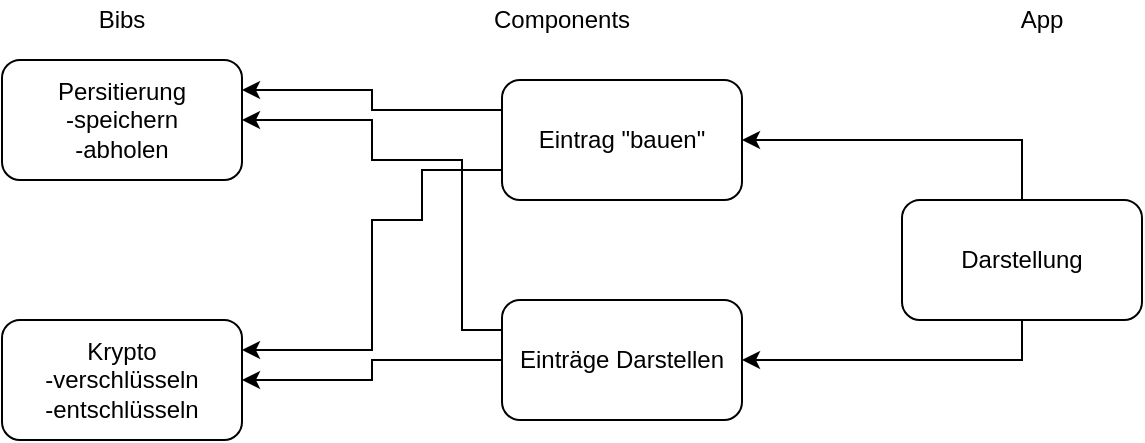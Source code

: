 <mxfile version="13.7.9" type="device" pages="2"><diagram id="TI19nVI5cJv0W-hRU3pK" name="frist draw"><mxGraphModel dx="1086" dy="846" grid="1" gridSize="10" guides="1" tooltips="1" connect="1" arrows="1" fold="1" page="1" pageScale="1" pageWidth="827" pageHeight="1169" math="0" shadow="0"><root><mxCell id="0"/><mxCell id="1" parent="0"/><mxCell id="gIDjWSZmTl2XRNvvkiui-2" value="Persitierung&lt;br&gt;-speichern&lt;br&gt;-abholen" style="rounded=1;whiteSpace=wrap;html=1;" parent="1" vertex="1"><mxGeometry x="80" y="180" width="120" height="60" as="geometry"/></mxCell><mxCell id="gIDjWSZmTl2XRNvvkiui-3" value="Krypto&lt;br&gt;-verschlüsseln&lt;br&gt;-entschlüsseln" style="rounded=1;whiteSpace=wrap;html=1;" parent="1" vertex="1"><mxGeometry x="80" y="310" width="120" height="60" as="geometry"/></mxCell><mxCell id="gIDjWSZmTl2XRNvvkiui-10" style="edgeStyle=orthogonalEdgeStyle;rounded=0;orthogonalLoop=1;jettySize=auto;html=1;exitX=0.5;exitY=0;exitDx=0;exitDy=0;entryX=1;entryY=0.5;entryDx=0;entryDy=0;" parent="1" source="gIDjWSZmTl2XRNvvkiui-6" target="gIDjWSZmTl2XRNvvkiui-8" edge="1"><mxGeometry relative="1" as="geometry"/></mxCell><mxCell id="gIDjWSZmTl2XRNvvkiui-11" style="edgeStyle=orthogonalEdgeStyle;rounded=0;orthogonalLoop=1;jettySize=auto;html=1;exitX=0.5;exitY=1;exitDx=0;exitDy=0;" parent="1" source="gIDjWSZmTl2XRNvvkiui-6" target="gIDjWSZmTl2XRNvvkiui-9" edge="1"><mxGeometry relative="1" as="geometry"/></mxCell><mxCell id="gIDjWSZmTl2XRNvvkiui-6" value="Darstellung" style="rounded=1;whiteSpace=wrap;html=1;" parent="1" vertex="1"><mxGeometry x="530" y="250" width="120" height="60" as="geometry"/></mxCell><mxCell id="gIDjWSZmTl2XRNvvkiui-18" style="edgeStyle=orthogonalEdgeStyle;rounded=0;orthogonalLoop=1;jettySize=auto;html=1;exitX=0;exitY=0.25;exitDx=0;exitDy=0;entryX=1;entryY=0.25;entryDx=0;entryDy=0;" parent="1" source="gIDjWSZmTl2XRNvvkiui-8" target="gIDjWSZmTl2XRNvvkiui-2" edge="1"><mxGeometry relative="1" as="geometry"/></mxCell><mxCell id="gIDjWSZmTl2XRNvvkiui-19" style="edgeStyle=orthogonalEdgeStyle;rounded=0;orthogonalLoop=1;jettySize=auto;html=1;exitX=0;exitY=0.75;exitDx=0;exitDy=0;entryX=1;entryY=0.25;entryDx=0;entryDy=0;" parent="1" source="gIDjWSZmTl2XRNvvkiui-8" target="gIDjWSZmTl2XRNvvkiui-3" edge="1"><mxGeometry relative="1" as="geometry"><Array as="points"><mxPoint x="290" y="235"/><mxPoint x="290" y="260"/><mxPoint x="265" y="260"/><mxPoint x="265" y="325"/></Array></mxGeometry></mxCell><mxCell id="gIDjWSZmTl2XRNvvkiui-8" value="&lt;span&gt;Eintrag &quot;bauen&quot;&lt;/span&gt;" style="rounded=1;whiteSpace=wrap;html=1;" parent="1" vertex="1"><mxGeometry x="330" y="190" width="120" height="60" as="geometry"/></mxCell><mxCell id="gIDjWSZmTl2XRNvvkiui-15" style="edgeStyle=orthogonalEdgeStyle;rounded=0;orthogonalLoop=1;jettySize=auto;html=1;exitX=0;exitY=0.25;exitDx=0;exitDy=0;entryX=1;entryY=0.5;entryDx=0;entryDy=0;" parent="1" source="gIDjWSZmTl2XRNvvkiui-9" target="gIDjWSZmTl2XRNvvkiui-2" edge="1"><mxGeometry relative="1" as="geometry"><Array as="points"><mxPoint x="310" y="315"/><mxPoint x="310" y="230"/><mxPoint x="265" y="230"/><mxPoint x="265" y="210"/></Array></mxGeometry></mxCell><mxCell id="gIDjWSZmTl2XRNvvkiui-16" style="edgeStyle=orthogonalEdgeStyle;rounded=0;orthogonalLoop=1;jettySize=auto;html=1;exitX=0;exitY=0.5;exitDx=0;exitDy=0;" parent="1" source="gIDjWSZmTl2XRNvvkiui-9" target="gIDjWSZmTl2XRNvvkiui-3" edge="1"><mxGeometry relative="1" as="geometry"/></mxCell><mxCell id="gIDjWSZmTl2XRNvvkiui-9" value="&lt;span&gt;Einträge Darstellen&lt;/span&gt;" style="rounded=1;whiteSpace=wrap;html=1;" parent="1" vertex="1"><mxGeometry x="330" y="300" width="120" height="60" as="geometry"/></mxCell><mxCell id="gIDjWSZmTl2XRNvvkiui-12" value="Bibs" style="text;html=1;strokeColor=none;fillColor=none;align=center;verticalAlign=middle;whiteSpace=wrap;rounded=0;" parent="1" vertex="1"><mxGeometry x="120" y="150" width="40" height="20" as="geometry"/></mxCell><mxCell id="gIDjWSZmTl2XRNvvkiui-13" value="Components" style="text;html=1;strokeColor=none;fillColor=none;align=center;verticalAlign=middle;whiteSpace=wrap;rounded=0;" parent="1" vertex="1"><mxGeometry x="340" y="150" width="40" height="20" as="geometry"/></mxCell><mxCell id="gIDjWSZmTl2XRNvvkiui-14" value="App" style="text;html=1;strokeColor=none;fillColor=none;align=center;verticalAlign=middle;whiteSpace=wrap;rounded=0;" parent="1" vertex="1"><mxGeometry x="580" y="150" width="40" height="20" as="geometry"/></mxCell></root></mxGraphModel></diagram><diagram id="PO1qV3zqbKEoTr4Tn_1b" name="prototyp_architecture"><mxGraphModel dx="1086" dy="846" grid="1" gridSize="10" guides="1" tooltips="1" connect="1" arrows="1" fold="1" page="1" pageScale="1" pageWidth="827" pageHeight="1169" math="0" shadow="0"><root><mxCell id="q6SXzJrXmzr5G25WVUu2-0"/><mxCell id="q6SXzJrXmzr5G25WVUu2-1" parent="q6SXzJrXmzr5G25WVUu2-0"/><mxCell id="wMMxs3nBePaqIV36_xEW-7" value="" style="rounded=0;whiteSpace=wrap;html=1;" vertex="1" parent="q6SXzJrXmzr5G25WVUu2-1"><mxGeometry x="140" y="60" width="660" height="380" as="geometry"/></mxCell><mxCell id="E4moLuMlGeMZNv2n29DJ-0" value="drive-persistence&lt;br&gt;-&amp;gt;store&lt;br&gt;-&amp;gt;retrieve" style="rounded=1;whiteSpace=wrap;html=1;fillColor=#ffe6cc;strokeColor=#d79b00;" parent="q6SXzJrXmzr5G25WVUu2-1" vertex="1"><mxGeometry x="160" y="190" width="120" height="60" as="geometry"/></mxCell><mxCell id="E4moLuMlGeMZNv2n29DJ-1" value="symmetric-cryptography&lt;br&gt;-&amp;gt;encrypt&lt;br&gt;-&amp;gt;decrypt" style="rounded=1;whiteSpace=wrap;html=1;fillColor=#ffe6cc;strokeColor=#d79b00;" parent="q6SXzJrXmzr5G25WVUu2-1" vertex="1"><mxGeometry x="160" y="270" width="120" height="60" as="geometry"/></mxCell><mxCell id="E4moLuMlGeMZNv2n29DJ-19" style="edgeStyle=orthogonalEdgeStyle;rounded=0;orthogonalLoop=1;jettySize=auto;html=1;exitX=0;exitY=0.25;exitDx=0;exitDy=0;entryX=1;entryY=0.25;entryDx=0;entryDy=0;" parent="q6SXzJrXmzr5G25WVUu2-1" source="E4moLuMlGeMZNv2n29DJ-7" target="E4moLuMlGeMZNv2n29DJ-0" edge="1"><mxGeometry relative="1" as="geometry"><Array as="points"><mxPoint x="300" y="145"/><mxPoint x="300" y="205"/></Array></mxGeometry></mxCell><mxCell id="ZN7T4GijU6IEP0QrTpbV-3" style="edgeStyle=orthogonalEdgeStyle;rounded=0;orthogonalLoop=1;jettySize=auto;html=1;exitX=0;exitY=0.75;exitDx=0;exitDy=0;entryX=1;entryY=0.25;entryDx=0;entryDy=0;" parent="q6SXzJrXmzr5G25WVUu2-1" source="E4moLuMlGeMZNv2n29DJ-7" target="E4moLuMlGeMZNv2n29DJ-1" edge="1"><mxGeometry relative="1" as="geometry"><Array as="points"><mxPoint x="310" y="175"/><mxPoint x="310" y="285"/></Array></mxGeometry></mxCell><mxCell id="E4moLuMlGeMZNv2n29DJ-7" value="create entry" style="rounded=1;whiteSpace=wrap;html=1;fillColor=#dae8fc;strokeColor=#6c8ebf;" parent="q6SXzJrXmzr5G25WVUu2-1" vertex="1"><mxGeometry x="359" y="130" width="120" height="60" as="geometry"/></mxCell><mxCell id="E4moLuMlGeMZNv2n29DJ-20" style="edgeStyle=orthogonalEdgeStyle;rounded=0;orthogonalLoop=1;jettySize=auto;html=1;exitX=0;exitY=0.25;exitDx=0;exitDy=0;entryX=1;entryY=0.75;entryDx=0;entryDy=0;" parent="q6SXzJrXmzr5G25WVUu2-1" source="E4moLuMlGeMZNv2n29DJ-10" target="E4moLuMlGeMZNv2n29DJ-0" edge="1"><mxGeometry relative="1" as="geometry"><Array as="points"><mxPoint x="340" y="245"/><mxPoint x="340" y="235"/></Array></mxGeometry></mxCell><mxCell id="ZN7T4GijU6IEP0QrTpbV-2" style="edgeStyle=orthogonalEdgeStyle;rounded=0;orthogonalLoop=1;jettySize=auto;html=1;exitX=0;exitY=0.75;exitDx=0;exitDy=0;" parent="q6SXzJrXmzr5G25WVUu2-1" source="E4moLuMlGeMZNv2n29DJ-10" target="E4moLuMlGeMZNv2n29DJ-1" edge="1"><mxGeometry relative="1" as="geometry"><Array as="points"><mxPoint x="359" y="280"/><mxPoint x="319" y="280"/><mxPoint x="319" y="300"/></Array></mxGeometry></mxCell><mxCell id="E4moLuMlGeMZNv2n29DJ-10" value="show entries" style="rounded=1;whiteSpace=wrap;html=1;fillColor=#dae8fc;strokeColor=#6c8ebf;" parent="q6SXzJrXmzr5G25WVUu2-1" vertex="1"><mxGeometry x="359" y="230" width="120" height="60" as="geometry"/></mxCell><mxCell id="E4moLuMlGeMZNv2n29DJ-14" value="local-persistence&lt;br&gt;-&amp;gt;store&lt;br&gt;-&amp;gt;retrieve" style="rounded=1;whiteSpace=wrap;html=1;fillColor=#f5f5f5;strokeColor=#666666;fontColor=#333333;" parent="q6SXzJrXmzr5G25WVUu2-1" vertex="1"><mxGeometry x="160" y="110" width="120" height="60" as="geometry"/></mxCell><mxCell id="E4moLuMlGeMZNv2n29DJ-26" value="asymmetric-cryptography&lt;br&gt;-&amp;gt;encrypt&lt;br&gt;-&amp;gt;decrypt" style="rounded=1;whiteSpace=wrap;html=1;fillColor=#f5f5f5;strokeColor=#666666;fontColor=#333333;" parent="q6SXzJrXmzr5G25WVUu2-1" vertex="1"><mxGeometry x="160" y="350" width="120" height="60" as="geometry"/></mxCell><mxCell id="E4moLuMlGeMZNv2n29DJ-27" value="share password" style="rounded=1;whiteSpace=wrap;html=1;fillColor=#f5f5f5;strokeColor=#666666;fontColor=#333333;" parent="q6SXzJrXmzr5G25WVUu2-1" vertex="1"><mxGeometry x="359" y="330" width="120" height="60" as="geometry"/></mxCell><mxCell id="wMMxs3nBePaqIV36_xEW-5" style="edgeStyle=orthogonalEdgeStyle;rounded=0;orthogonalLoop=1;jettySize=auto;html=1;exitX=0.5;exitY=0;exitDx=0;exitDy=0;entryX=1;entryY=0.5;entryDx=0;entryDy=0;" edge="1" parent="q6SXzJrXmzr5G25WVUu2-1" source="wMMxs3nBePaqIV36_xEW-0" target="E4moLuMlGeMZNv2n29DJ-7"><mxGeometry relative="1" as="geometry"/></mxCell><mxCell id="wMMxs3nBePaqIV36_xEW-6" style="edgeStyle=orthogonalEdgeStyle;rounded=0;orthogonalLoop=1;jettySize=auto;html=1;exitX=0;exitY=0.5;exitDx=0;exitDy=0;entryX=1;entryY=0.5;entryDx=0;entryDy=0;" edge="1" parent="q6SXzJrXmzr5G25WVUu2-1" source="wMMxs3nBePaqIV36_xEW-0" target="E4moLuMlGeMZNv2n29DJ-10"><mxGeometry relative="1" as="geometry"/></mxCell><mxCell id="wMMxs3nBePaqIV36_xEW-0" value="login" style="rounded=1;whiteSpace=wrap;html=1;fillColor=#dae8fc;strokeColor=#6c8ebf;" vertex="1" parent="q6SXzJrXmzr5G25WVUu2-1"><mxGeometry x="520" y="230" width="120" height="60" as="geometry"/></mxCell><mxCell id="wMMxs3nBePaqIV36_xEW-3" value="" style="group" vertex="1" connectable="0" parent="q6SXzJrXmzr5G25WVUu2-1"><mxGeometry x="670" y="80" width="146" height="360" as="geometry"/></mxCell><mxCell id="wMMxs3nBePaqIV36_xEW-1" value="" style="group" vertex="1" connectable="0" parent="wMMxs3nBePaqIV36_xEW-3"><mxGeometry width="146" height="360" as="geometry"/></mxCell><mxCell id="E4moLuMlGeMZNv2n29DJ-4" value="application" style="rounded=1;whiteSpace=wrap;html=1;fillColor=#d5e8d4;strokeColor=#82b366;" parent="wMMxs3nBePaqIV36_xEW-1" vertex="1"><mxGeometry y="150" width="120" height="60" as="geometry"/></mxCell><mxCell id="E4moLuMlGeMZNv2n29DJ-32" value="" style="group" parent="wMMxs3nBePaqIV36_xEW-1" vertex="1" connectable="0"><mxGeometry width="146" height="360" as="geometry"/></mxCell><mxCell id="E4moLuMlGeMZNv2n29DJ-31" value="" style="rounded=0;whiteSpace=wrap;html=1;" parent="E4moLuMlGeMZNv2n29DJ-32" vertex="1"><mxGeometry width="120" height="130" as="geometry"/></mxCell><mxCell id="E4moLuMlGeMZNv2n29DJ-25" value="Out-Of-Scope" style="rounded=1;whiteSpace=wrap;html=1;fillColor=#f5f5f5;strokeColor=#666666;fontColor=#333333;" parent="E4moLuMlGeMZNv2n29DJ-32" vertex="1"><mxGeometry x="10" y="10" width="100" height="30" as="geometry"/></mxCell><mxCell id="E4moLuMlGeMZNv2n29DJ-29" value="Libraries" style="rounded=1;whiteSpace=wrap;html=1;fillColor=#ffe6cc;strokeColor=#d79b00;" parent="E4moLuMlGeMZNv2n29DJ-32" vertex="1"><mxGeometry x="10" y="50" width="100" height="30" as="geometry"/></mxCell><mxCell id="E4moLuMlGeMZNv2n29DJ-30" value="Vue-Components" style="rounded=1;whiteSpace=wrap;html=1;fillColor=#dae8fc;strokeColor=#6c8ebf;" parent="E4moLuMlGeMZNv2n29DJ-32" vertex="1"><mxGeometry x="10" y="90" width="100" height="30" as="geometry"/></mxCell><mxCell id="wMMxs3nBePaqIV36_xEW-4" style="edgeStyle=orthogonalEdgeStyle;rounded=0;orthogonalLoop=1;jettySize=auto;html=1;exitX=0;exitY=0.5;exitDx=0;exitDy=0;entryX=1;entryY=0.5;entryDx=0;entryDy=0;" edge="1" parent="q6SXzJrXmzr5G25WVUu2-1" source="E4moLuMlGeMZNv2n29DJ-4" target="wMMxs3nBePaqIV36_xEW-0"><mxGeometry relative="1" as="geometry"/></mxCell></root></mxGraphModel></diagram></mxfile>